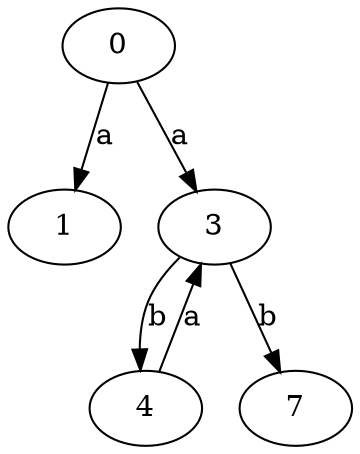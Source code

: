 strict digraph  {
1;
3;
4;
0;
7;
3 -> 4  [label=b];
3 -> 7  [label=b];
4 -> 3  [label=a];
0 -> 1  [label=a];
0 -> 3  [label=a];
}
